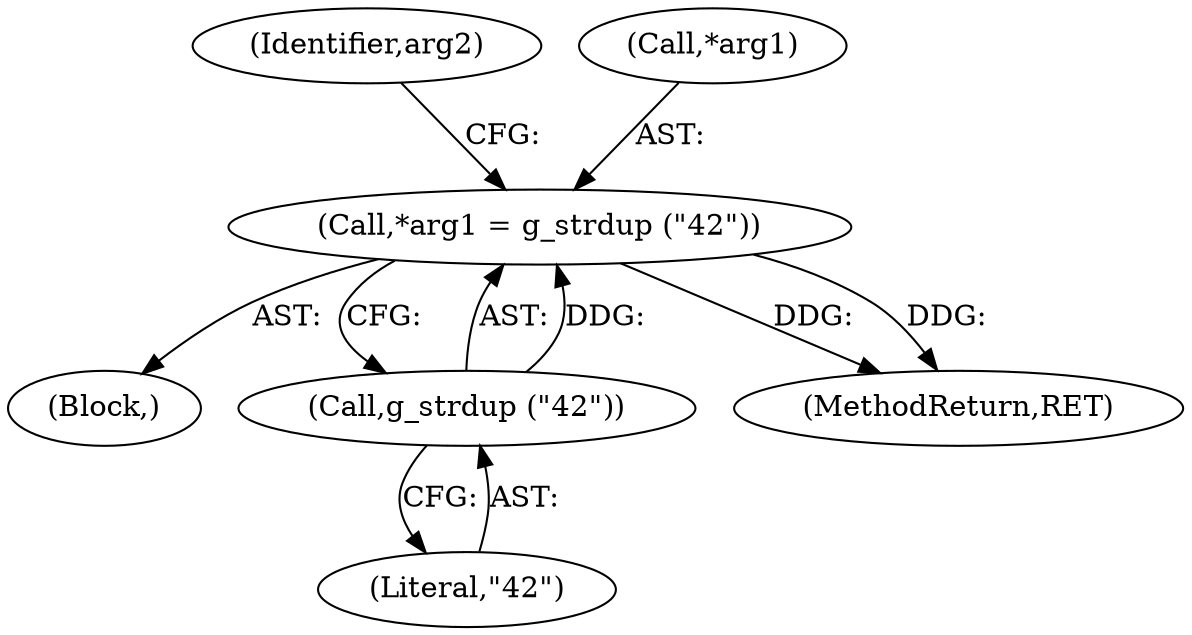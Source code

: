 digraph "1_dbus_9a6bce9b615abca6068348c1606ba8eaf13d9ae0_28@API" {
"1000115" [label="(Call,*arg1 = g_strdup (\"42\"))"];
"1000118" [label="(Call,g_strdup (\"42\"))"];
"1000122" [label="(Identifier,arg2)"];
"1000115" [label="(Call,*arg1 = g_strdup (\"42\"))"];
"1000116" [label="(Call,*arg1)"];
"1000110" [label="(Block,)"];
"1000139" [label="(MethodReturn,RET)"];
"1000119" [label="(Literal,\"42\")"];
"1000118" [label="(Call,g_strdup (\"42\"))"];
"1000115" -> "1000110"  [label="AST: "];
"1000115" -> "1000118"  [label="CFG: "];
"1000116" -> "1000115"  [label="AST: "];
"1000118" -> "1000115"  [label="AST: "];
"1000122" -> "1000115"  [label="CFG: "];
"1000115" -> "1000139"  [label="DDG: "];
"1000115" -> "1000139"  [label="DDG: "];
"1000118" -> "1000115"  [label="DDG: "];
"1000118" -> "1000119"  [label="CFG: "];
"1000119" -> "1000118"  [label="AST: "];
}
